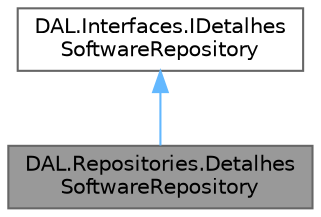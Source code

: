 digraph "DAL.Repositories.DetalhesSoftwareRepository"
{
 // LATEX_PDF_SIZE
  bgcolor="transparent";
  edge [fontname=Helvetica,fontsize=10,labelfontname=Helvetica,labelfontsize=10];
  node [fontname=Helvetica,fontsize=10,shape=box,height=0.2,width=0.4];
  Node1 [id="Node000001",label="DAL.Repositories.Detalhes\lSoftwareRepository",height=0.2,width=0.4,color="gray40", fillcolor="grey60", style="filled", fontcolor="black",tooltip=" "];
  Node2 -> Node1 [id="edge1_Node000001_Node000002",dir="back",color="steelblue1",style="solid",tooltip=" "];
  Node2 [id="Node000002",label="DAL.Interfaces.IDetalhes\lSoftwareRepository",height=0.2,width=0.4,color="gray40", fillcolor="white", style="filled",URL="$interface_d_a_l_1_1_interfaces_1_1_i_detalhes_software_repository.html",tooltip=" "];
}
